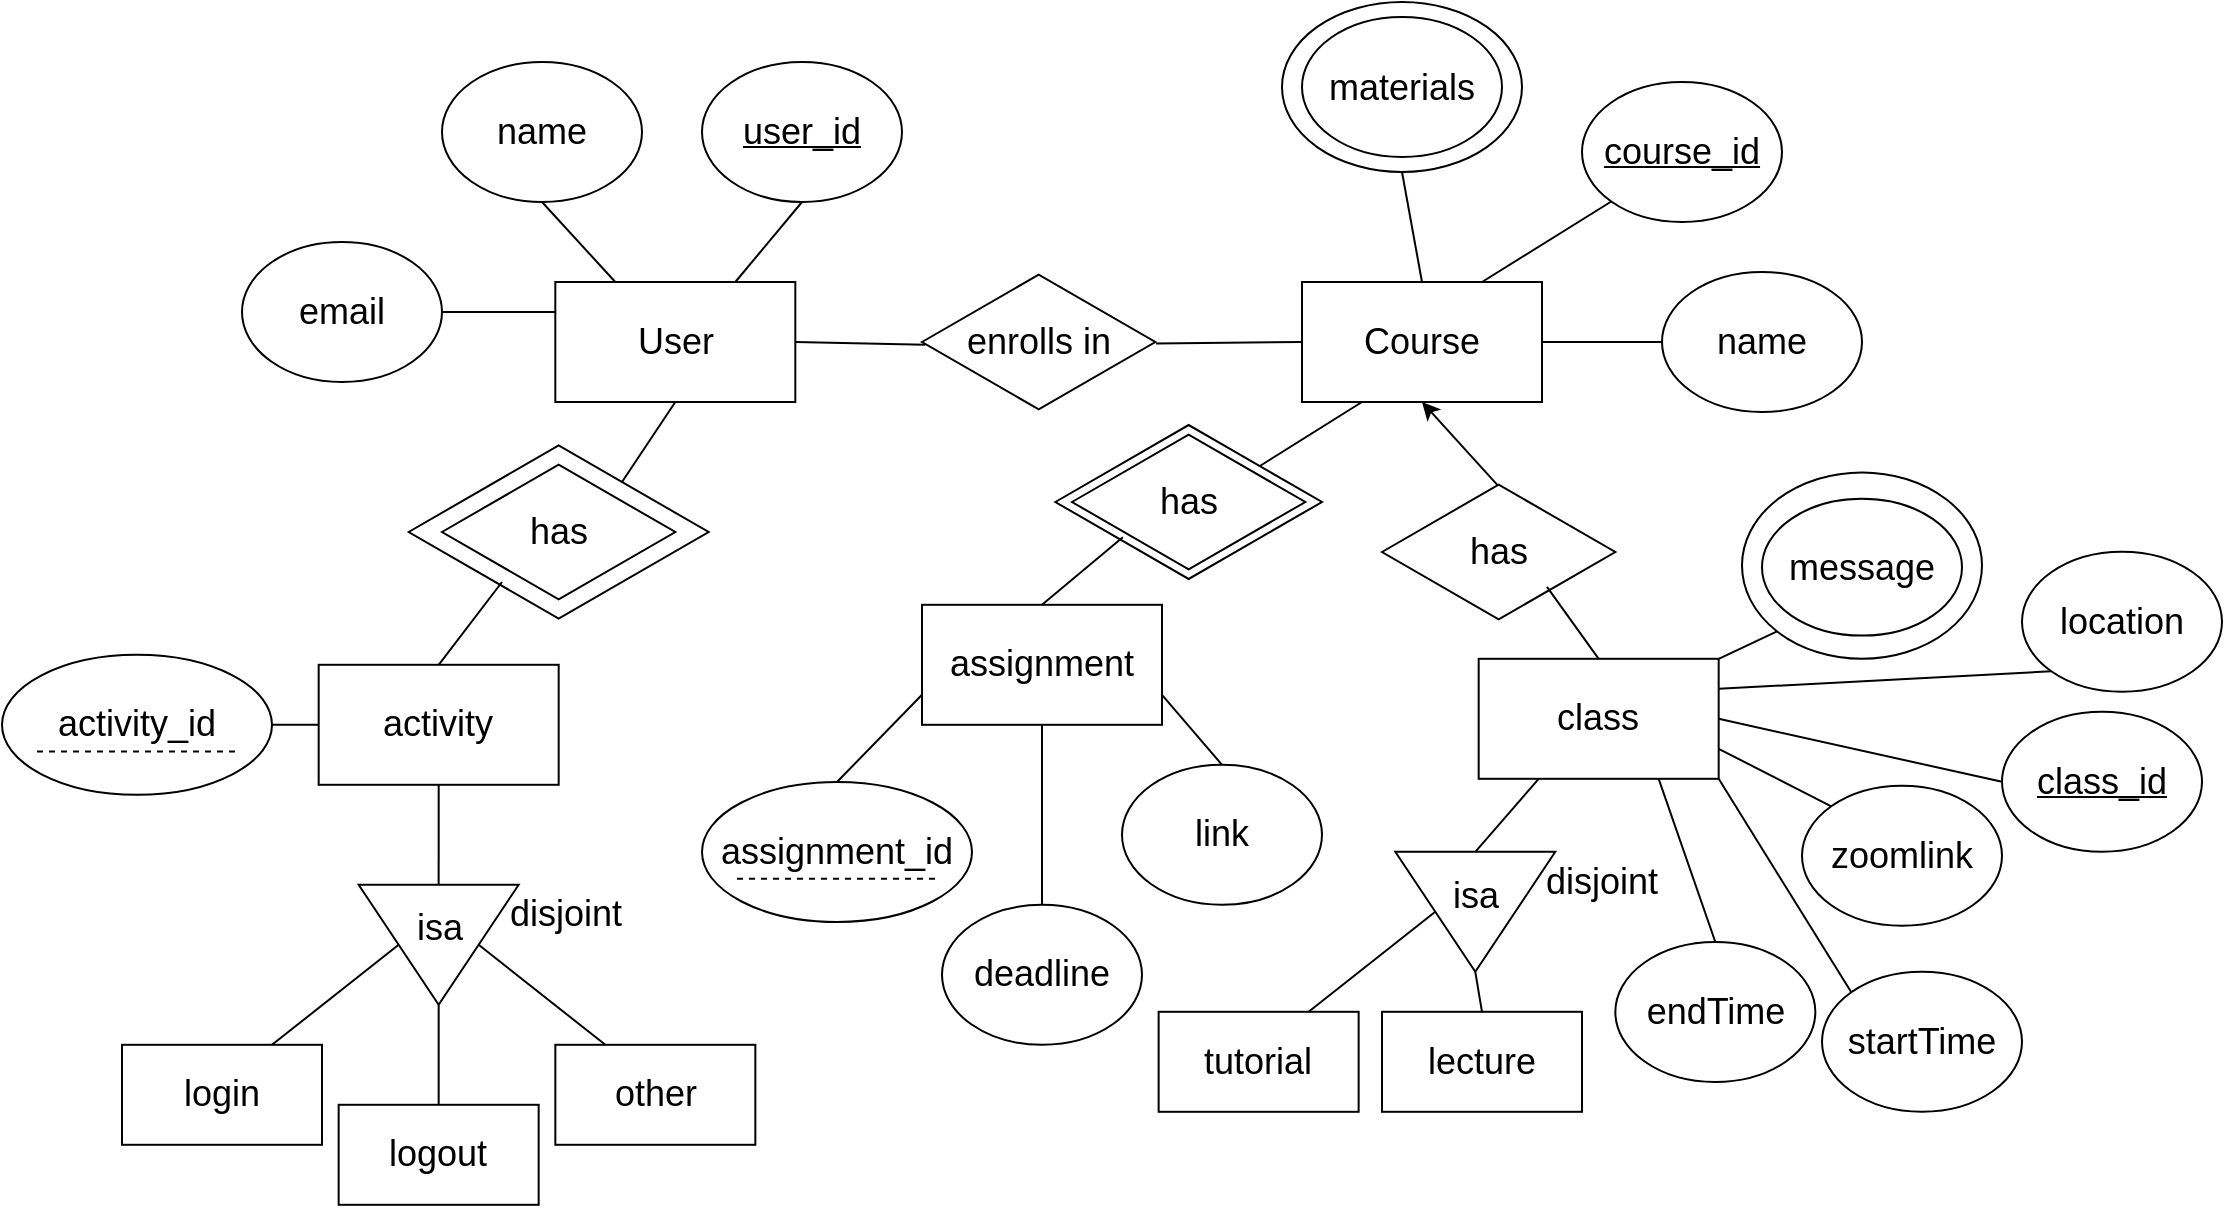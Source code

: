 <mxfile version="22.0.8" type="device">
  <diagram id="R2lEEEUBdFMjLlhIrx00" name="Page-1">
    <mxGraphModel dx="2205" dy="785" grid="1" gridSize="10" guides="1" tooltips="1" connect="1" arrows="1" fold="1" page="1" pageScale="1" pageWidth="850" pageHeight="1100" math="0" shadow="0" extFonts="Permanent Marker^https://fonts.googleapis.com/css?family=Permanent+Marker">
      <root>
        <mxCell id="0" />
        <mxCell id="1" parent="0" />
        <mxCell id="2npRG_92FzPS6ZcTc9LZ-109" value="&lt;font style=&quot;font-size: 18px;&quot;&gt;has&lt;/font&gt;" style="html=1;whiteSpace=wrap;aspect=fixed;shape=isoRectangle;" vertex="1" parent="1">
          <mxGeometry x="43.33" y="230" width="150" height="90" as="geometry" />
        </mxCell>
        <mxCell id="2npRG_92FzPS6ZcTc9LZ-105" value="&lt;font style=&quot;font-size: 18px;&quot;&gt;message&lt;/font&gt;" style="ellipse;whiteSpace=wrap;html=1;" vertex="1" parent="1">
          <mxGeometry x="710" y="245.2" width="120" height="93.2" as="geometry" />
        </mxCell>
        <mxCell id="2npRG_92FzPS6ZcTc9LZ-98" value="&lt;font style=&quot;font-size: 18px;&quot;&gt;has&lt;/font&gt;" style="html=1;whiteSpace=wrap;aspect=fixed;shape=isoRectangle;" vertex="1" parent="1">
          <mxGeometry x="366.66" y="220" width="133.34" height="80" as="geometry" />
        </mxCell>
        <mxCell id="2npRG_92FzPS6ZcTc9LZ-57" value="" style="ellipse;whiteSpace=wrap;html=1;" vertex="1" parent="1">
          <mxGeometry x="480" y="10" width="120" height="85" as="geometry" />
        </mxCell>
        <mxCell id="2npRG_92FzPS6ZcTc9LZ-30" value="&lt;font style=&quot;font-size: 18px;&quot;&gt;has&lt;/font&gt;" style="html=1;whiteSpace=wrap;aspect=fixed;shape=isoRectangle;" vertex="1" parent="1">
          <mxGeometry x="60.0" y="240" width="116.67" height="70" as="geometry" />
        </mxCell>
        <mxCell id="2npRG_92FzPS6ZcTc9LZ-35" value="&lt;font style=&quot;font-size: 18px;&quot;&gt;&lt;u&gt;user_id&lt;/u&gt;&lt;/font&gt;" style="ellipse;whiteSpace=wrap;html=1;" vertex="1" parent="1">
          <mxGeometry x="190" y="40" width="100" height="70" as="geometry" />
        </mxCell>
        <mxCell id="2npRG_92FzPS6ZcTc9LZ-36" value="&lt;font style=&quot;font-size: 18px;&quot;&gt;User&lt;/font&gt;" style="rounded=0;whiteSpace=wrap;html=1;" vertex="1" parent="1">
          <mxGeometry x="116.66" y="150" width="120" height="60" as="geometry" />
        </mxCell>
        <mxCell id="2npRG_92FzPS6ZcTc9LZ-38" value="" style="endArrow=none;html=1;rounded=0;exitX=0.75;exitY=0;exitDx=0;exitDy=0;entryX=0.5;entryY=1;entryDx=0;entryDy=0;" edge="1" parent="1" source="2npRG_92FzPS6ZcTc9LZ-36" target="2npRG_92FzPS6ZcTc9LZ-35">
          <mxGeometry width="50" height="50" relative="1" as="geometry">
            <mxPoint x="240" y="200" as="sourcePoint" />
            <mxPoint x="290" y="150" as="targetPoint" />
          </mxGeometry>
        </mxCell>
        <mxCell id="2npRG_92FzPS6ZcTc9LZ-39" value="&lt;font style=&quot;font-size: 18px;&quot;&gt;name&lt;/font&gt;" style="ellipse;whiteSpace=wrap;html=1;" vertex="1" parent="1">
          <mxGeometry x="60" y="40" width="100" height="70" as="geometry" />
        </mxCell>
        <mxCell id="2npRG_92FzPS6ZcTc9LZ-41" value="" style="endArrow=none;html=1;rounded=0;entryX=0.5;entryY=1;entryDx=0;entryDy=0;exitX=0.25;exitY=0;exitDx=0;exitDy=0;" edge="1" parent="1" source="2npRG_92FzPS6ZcTc9LZ-36" target="2npRG_92FzPS6ZcTc9LZ-39">
          <mxGeometry width="50" height="50" relative="1" as="geometry">
            <mxPoint x="170" y="110" as="sourcePoint" />
            <mxPoint x="200" y="100" as="targetPoint" />
          </mxGeometry>
        </mxCell>
        <mxCell id="2npRG_92FzPS6ZcTc9LZ-42" value="" style="endArrow=none;html=1;rounded=0;entryX=0;entryY=0.25;entryDx=0;entryDy=0;exitX=1;exitY=0.5;exitDx=0;exitDy=0;" edge="1" parent="1" source="2npRG_92FzPS6ZcTc9LZ-45" target="2npRG_92FzPS6ZcTc9LZ-36">
          <mxGeometry width="50" height="50" relative="1" as="geometry">
            <mxPoint x="50" y="280" as="sourcePoint" />
            <mxPoint x="100" y="230" as="targetPoint" />
          </mxGeometry>
        </mxCell>
        <mxCell id="2npRG_92FzPS6ZcTc9LZ-45" value="&lt;font style=&quot;font-size: 18px;&quot;&gt;email&lt;br&gt;&lt;/font&gt;" style="ellipse;whiteSpace=wrap;html=1;" vertex="1" parent="1">
          <mxGeometry x="-40" y="130" width="100" height="70" as="geometry" />
        </mxCell>
        <mxCell id="2npRG_92FzPS6ZcTc9LZ-46" value="&lt;font style=&quot;font-size: 18px;&quot;&gt;enrolls in&lt;/font&gt;" style="html=1;whiteSpace=wrap;aspect=fixed;shape=isoRectangle;" vertex="1" parent="1">
          <mxGeometry x="300" y="145" width="116.67" height="70" as="geometry" />
        </mxCell>
        <mxCell id="2npRG_92FzPS6ZcTc9LZ-47" value="" style="endArrow=none;html=1;rounded=0;exitX=1;exitY=0.5;exitDx=0;exitDy=0;entryX=0.014;entryY=0.519;entryDx=0;entryDy=0;entryPerimeter=0;" edge="1" parent="1" source="2npRG_92FzPS6ZcTc9LZ-36" target="2npRG_92FzPS6ZcTc9LZ-46">
          <mxGeometry width="50" height="50" relative="1" as="geometry">
            <mxPoint x="320" y="320" as="sourcePoint" />
            <mxPoint x="370" y="270" as="targetPoint" />
          </mxGeometry>
        </mxCell>
        <mxCell id="2npRG_92FzPS6ZcTc9LZ-49" value="&lt;font style=&quot;font-size: 18px;&quot;&gt;Course&lt;br&gt;&lt;/font&gt;" style="rounded=0;whiteSpace=wrap;html=1;" vertex="1" parent="1">
          <mxGeometry x="490" y="150" width="120" height="60" as="geometry" />
        </mxCell>
        <mxCell id="2npRG_92FzPS6ZcTc9LZ-50" value="&lt;font style=&quot;font-size: 18px;&quot;&gt;&lt;u&gt;course_id&lt;/u&gt;&lt;/font&gt;" style="ellipse;whiteSpace=wrap;html=1;" vertex="1" parent="1">
          <mxGeometry x="630" y="50" width="100" height="70" as="geometry" />
        </mxCell>
        <mxCell id="2npRG_92FzPS6ZcTc9LZ-51" value="" style="endArrow=none;html=1;rounded=0;exitX=0.75;exitY=0;exitDx=0;exitDy=0;entryX=0;entryY=1;entryDx=0;entryDy=0;" edge="1" parent="1" target="2npRG_92FzPS6ZcTc9LZ-50" source="2npRG_92FzPS6ZcTc9LZ-49">
          <mxGeometry width="50" height="50" relative="1" as="geometry">
            <mxPoint x="667" y="150" as="sourcePoint" />
            <mxPoint x="750" y="150" as="targetPoint" />
          </mxGeometry>
        </mxCell>
        <mxCell id="2npRG_92FzPS6ZcTc9LZ-52" value="&lt;font style=&quot;font-size: 18px;&quot;&gt;materials&lt;/font&gt;" style="ellipse;whiteSpace=wrap;html=1;" vertex="1" parent="1">
          <mxGeometry x="490" y="17.5" width="100" height="70" as="geometry" />
        </mxCell>
        <mxCell id="2npRG_92FzPS6ZcTc9LZ-53" value="" style="endArrow=none;html=1;rounded=0;exitX=0.5;exitY=0;exitDx=0;exitDy=0;entryX=0.5;entryY=1;entryDx=0;entryDy=0;" edge="1" parent="1" source="2npRG_92FzPS6ZcTc9LZ-49" target="2npRG_92FzPS6ZcTc9LZ-57">
          <mxGeometry width="50" height="50" relative="1" as="geometry">
            <mxPoint x="480" y="330" as="sourcePoint" />
            <mxPoint x="560" y="110" as="targetPoint" />
          </mxGeometry>
        </mxCell>
        <mxCell id="2npRG_92FzPS6ZcTc9LZ-55" value="&lt;font style=&quot;font-size: 18px;&quot;&gt;name&lt;/font&gt;" style="ellipse;whiteSpace=wrap;html=1;" vertex="1" parent="1">
          <mxGeometry x="670" y="145" width="100" height="70" as="geometry" />
        </mxCell>
        <mxCell id="2npRG_92FzPS6ZcTc9LZ-56" value="" style="endArrow=none;html=1;rounded=0;exitX=1;exitY=0.5;exitDx=0;exitDy=0;entryX=0;entryY=0.5;entryDx=0;entryDy=0;" edge="1" parent="1" source="2npRG_92FzPS6ZcTc9LZ-49" target="2npRG_92FzPS6ZcTc9LZ-55">
          <mxGeometry width="50" height="50" relative="1" as="geometry">
            <mxPoint x="640" y="320" as="sourcePoint" />
            <mxPoint x="690" y="270" as="targetPoint" />
          </mxGeometry>
        </mxCell>
        <mxCell id="2npRG_92FzPS6ZcTc9LZ-58" value="" style="endArrow=none;html=1;rounded=0;exitX=1.003;exitY=0.51;exitDx=0;exitDy=0;exitPerimeter=0;entryX=0;entryY=0.5;entryDx=0;entryDy=0;" edge="1" parent="1" source="2npRG_92FzPS6ZcTc9LZ-46" target="2npRG_92FzPS6ZcTc9LZ-49">
          <mxGeometry width="50" height="50" relative="1" as="geometry">
            <mxPoint x="360" y="310" as="sourcePoint" />
            <mxPoint x="410" y="260" as="targetPoint" />
          </mxGeometry>
        </mxCell>
        <mxCell id="2npRG_92FzPS6ZcTc9LZ-59" value="" style="endArrow=none;html=1;rounded=0;entryX=0.5;entryY=1;entryDx=0;entryDy=0;" edge="1" parent="1" target="2npRG_92FzPS6ZcTc9LZ-36">
          <mxGeometry width="50" height="50" relative="1" as="geometry">
            <mxPoint x="150" y="250" as="sourcePoint" />
            <mxPoint x="350" y="260" as="targetPoint" />
          </mxGeometry>
        </mxCell>
        <mxCell id="2npRG_92FzPS6ZcTc9LZ-60" value="&lt;font style=&quot;font-size: 18px;&quot;&gt;activity&lt;/font&gt;" style="rounded=0;whiteSpace=wrap;html=1;" vertex="1" parent="1">
          <mxGeometry x="-1.66" y="341.4" width="120" height="60" as="geometry" />
        </mxCell>
        <mxCell id="2npRG_92FzPS6ZcTc9LZ-61" value="" style="endArrow=none;html=1;rounded=0;exitX=0.5;exitY=0;exitDx=0;exitDy=0;" edge="1" parent="1" source="2npRG_92FzPS6ZcTc9LZ-60">
          <mxGeometry width="50" height="50" relative="1" as="geometry">
            <mxPoint x="201.68" y="321.4" as="sourcePoint" />
            <mxPoint x="90" y="300" as="targetPoint" />
          </mxGeometry>
        </mxCell>
        <mxCell id="2npRG_92FzPS6ZcTc9LZ-62" value="" style="triangle;whiteSpace=wrap;html=1;rotation=90;" vertex="1" parent="1">
          <mxGeometry x="28.33" y="441.4" width="60" height="80" as="geometry" />
        </mxCell>
        <mxCell id="2npRG_92FzPS6ZcTc9LZ-63" value="&lt;font style=&quot;font-size: 18px;&quot;&gt;isa&lt;/font&gt;" style="text;html=1;strokeColor=none;fillColor=none;align=center;verticalAlign=middle;whiteSpace=wrap;rounded=0;" vertex="1" parent="1">
          <mxGeometry x="28.68" y="458.4" width="60" height="30" as="geometry" />
        </mxCell>
        <mxCell id="2npRG_92FzPS6ZcTc9LZ-64" value="" style="endArrow=none;html=1;rounded=0;exitX=0;exitY=0.5;exitDx=0;exitDy=0;entryX=0.5;entryY=1;entryDx=0;entryDy=0;" edge="1" parent="1" source="2npRG_92FzPS6ZcTc9LZ-62" target="2npRG_92FzPS6ZcTc9LZ-60">
          <mxGeometry width="50" height="50" relative="1" as="geometry">
            <mxPoint x="-128.32" y="511.4" as="sourcePoint" />
            <mxPoint x="-78.32" y="461.4" as="targetPoint" />
          </mxGeometry>
        </mxCell>
        <mxCell id="2npRG_92FzPS6ZcTc9LZ-65" value="&lt;font style=&quot;font-size: 18px;&quot;&gt;login&lt;/font&gt;" style="rounded=0;whiteSpace=wrap;html=1;" vertex="1" parent="1">
          <mxGeometry x="-100" y="531.4" width="100" height="50" as="geometry" />
        </mxCell>
        <mxCell id="2npRG_92FzPS6ZcTc9LZ-66" value="&lt;font style=&quot;font-size: 18px;&quot;&gt;logout&lt;/font&gt;" style="rounded=0;whiteSpace=wrap;html=1;" vertex="1" parent="1">
          <mxGeometry x="8.33" y="561.4" width="100" height="50" as="geometry" />
        </mxCell>
        <mxCell id="2npRG_92FzPS6ZcTc9LZ-67" value="&lt;span style=&quot;font-size: 18px;&quot;&gt;other&lt;/span&gt;" style="rounded=0;whiteSpace=wrap;html=1;" vertex="1" parent="1">
          <mxGeometry x="116.67" y="531.4" width="100" height="50" as="geometry" />
        </mxCell>
        <mxCell id="2npRG_92FzPS6ZcTc9LZ-68" value="&lt;font style=&quot;font-size: 18px;&quot;&gt;disjoint&lt;/font&gt;" style="text;html=1;strokeColor=none;fillColor=none;align=center;verticalAlign=middle;whiteSpace=wrap;rounded=0;" vertex="1" parent="1">
          <mxGeometry x="91.68" y="451.4" width="60" height="30" as="geometry" />
        </mxCell>
        <mxCell id="2npRG_92FzPS6ZcTc9LZ-69" value="" style="endArrow=none;html=1;rounded=0;entryX=0.5;entryY=1;entryDx=0;entryDy=0;exitX=0.75;exitY=0;exitDx=0;exitDy=0;" edge="1" parent="1" source="2npRG_92FzPS6ZcTc9LZ-65" target="2npRG_92FzPS6ZcTc9LZ-62">
          <mxGeometry width="50" height="50" relative="1" as="geometry">
            <mxPoint x="-38.32" y="511.4" as="sourcePoint" />
            <mxPoint x="11.68" y="461.4" as="targetPoint" />
          </mxGeometry>
        </mxCell>
        <mxCell id="2npRG_92FzPS6ZcTc9LZ-70" value="" style="endArrow=none;html=1;rounded=0;entryX=1;entryY=0.5;entryDx=0;entryDy=0;exitX=0.5;exitY=0;exitDx=0;exitDy=0;" edge="1" parent="1" source="2npRG_92FzPS6ZcTc9LZ-66" target="2npRG_92FzPS6ZcTc9LZ-62">
          <mxGeometry width="50" height="50" relative="1" as="geometry">
            <mxPoint x="-148.32" y="501.4" as="sourcePoint" />
            <mxPoint x="-98.32" y="451.4" as="targetPoint" />
          </mxGeometry>
        </mxCell>
        <mxCell id="2npRG_92FzPS6ZcTc9LZ-71" value="" style="endArrow=none;html=1;rounded=0;entryX=0.5;entryY=0;entryDx=0;entryDy=0;exitX=0.25;exitY=0;exitDx=0;exitDy=0;" edge="1" parent="1" source="2npRG_92FzPS6ZcTc9LZ-67" target="2npRG_92FzPS6ZcTc9LZ-62">
          <mxGeometry width="50" height="50" relative="1" as="geometry">
            <mxPoint x="-78.32" y="481.4" as="sourcePoint" />
            <mxPoint x="-28.32" y="431.4" as="targetPoint" />
          </mxGeometry>
        </mxCell>
        <mxCell id="2npRG_92FzPS6ZcTc9LZ-72" value="&lt;font style=&quot;font-size: 18px;&quot;&gt;has&lt;/font&gt;" style="html=1;whiteSpace=wrap;aspect=fixed;shape=isoRectangle;" vertex="1" parent="1">
          <mxGeometry x="530" y="250" width="116.67" height="70" as="geometry" />
        </mxCell>
        <mxCell id="2npRG_92FzPS6ZcTc9LZ-73" value="" style="endArrow=classic;html=1;rounded=0;exitX=0.496;exitY=0.024;exitDx=0;exitDy=0;exitPerimeter=0;entryX=0.5;entryY=1;entryDx=0;entryDy=0;" edge="1" parent="1" source="2npRG_92FzPS6ZcTc9LZ-72" target="2npRG_92FzPS6ZcTc9LZ-49">
          <mxGeometry width="50" height="50" relative="1" as="geometry">
            <mxPoint x="380" y="330" as="sourcePoint" />
            <mxPoint x="430" y="280" as="targetPoint" />
          </mxGeometry>
        </mxCell>
        <mxCell id="2npRG_92FzPS6ZcTc9LZ-74" value="&lt;font style=&quot;font-size: 18px;&quot;&gt;class&lt;/font&gt;" style="rounded=0;whiteSpace=wrap;html=1;" vertex="1" parent="1">
          <mxGeometry x="578.34" y="338.4" width="120" height="60" as="geometry" />
        </mxCell>
        <mxCell id="2npRG_92FzPS6ZcTc9LZ-75" value="" style="triangle;whiteSpace=wrap;html=1;rotation=90;" vertex="1" parent="1">
          <mxGeometry x="546.65" y="424.9" width="60" height="80" as="geometry" />
        </mxCell>
        <mxCell id="2npRG_92FzPS6ZcTc9LZ-76" value="&lt;font style=&quot;font-size: 18px;&quot;&gt;isa&lt;/font&gt;" style="text;html=1;strokeColor=none;fillColor=none;align=center;verticalAlign=middle;whiteSpace=wrap;rounded=0;" vertex="1" parent="1">
          <mxGeometry x="547" y="441.9" width="60" height="30" as="geometry" />
        </mxCell>
        <mxCell id="2npRG_92FzPS6ZcTc9LZ-77" value="" style="endArrow=none;html=1;rounded=0;exitX=0;exitY=0.5;exitDx=0;exitDy=0;entryX=0.25;entryY=1;entryDx=0;entryDy=0;" edge="1" parent="1" source="2npRG_92FzPS6ZcTc9LZ-75" target="2npRG_92FzPS6ZcTc9LZ-74">
          <mxGeometry width="50" height="50" relative="1" as="geometry">
            <mxPoint x="451.68" y="508.4" as="sourcePoint" />
            <mxPoint x="638" y="398" as="targetPoint" />
          </mxGeometry>
        </mxCell>
        <mxCell id="2npRG_92FzPS6ZcTc9LZ-78" value="&lt;font style=&quot;font-size: 18px;&quot;&gt;tutorial&lt;/font&gt;" style="rounded=0;whiteSpace=wrap;html=1;" vertex="1" parent="1">
          <mxGeometry x="418.32" y="514.9" width="100" height="50" as="geometry" />
        </mxCell>
        <mxCell id="2npRG_92FzPS6ZcTc9LZ-79" value="&lt;font style=&quot;font-size: 18px;&quot;&gt;lecture&lt;/font&gt;" style="rounded=0;whiteSpace=wrap;html=1;" vertex="1" parent="1">
          <mxGeometry x="530" y="514.9" width="100" height="50" as="geometry" />
        </mxCell>
        <mxCell id="2npRG_92FzPS6ZcTc9LZ-81" value="&lt;font style=&quot;font-size: 18px;&quot;&gt;disjoint&lt;/font&gt;" style="text;html=1;strokeColor=none;fillColor=none;align=center;verticalAlign=middle;whiteSpace=wrap;rounded=0;" vertex="1" parent="1">
          <mxGeometry x="610" y="434.9" width="60" height="30" as="geometry" />
        </mxCell>
        <mxCell id="2npRG_92FzPS6ZcTc9LZ-82" value="" style="endArrow=none;html=1;rounded=0;entryX=0.5;entryY=1;entryDx=0;entryDy=0;exitX=0.75;exitY=0;exitDx=0;exitDy=0;" edge="1" parent="1" source="2npRG_92FzPS6ZcTc9LZ-78" target="2npRG_92FzPS6ZcTc9LZ-75">
          <mxGeometry width="50" height="50" relative="1" as="geometry">
            <mxPoint x="480.0" y="494.9" as="sourcePoint" />
            <mxPoint x="530" y="444.9" as="targetPoint" />
          </mxGeometry>
        </mxCell>
        <mxCell id="2npRG_92FzPS6ZcTc9LZ-83" value="" style="endArrow=none;html=1;rounded=0;entryX=1;entryY=0.5;entryDx=0;entryDy=0;exitX=0.5;exitY=0;exitDx=0;exitDy=0;" edge="1" parent="1" source="2npRG_92FzPS6ZcTc9LZ-79" target="2npRG_92FzPS6ZcTc9LZ-75">
          <mxGeometry width="50" height="50" relative="1" as="geometry">
            <mxPoint x="370.0" y="484.9" as="sourcePoint" />
            <mxPoint x="420.0" y="434.9" as="targetPoint" />
          </mxGeometry>
        </mxCell>
        <mxCell id="2npRG_92FzPS6ZcTc9LZ-85" value="&lt;span style=&quot;font-size: 18px;&quot;&gt;assignment&lt;br&gt;&lt;/span&gt;" style="rounded=0;whiteSpace=wrap;html=1;" vertex="1" parent="1">
          <mxGeometry x="300" y="311.4" width="120" height="60" as="geometry" />
        </mxCell>
        <mxCell id="2npRG_92FzPS6ZcTc9LZ-86" value="&lt;font style=&quot;font-size: 18px;&quot;&gt;assignment_id&lt;/font&gt;" style="ellipse;whiteSpace=wrap;html=1;" vertex="1" parent="1">
          <mxGeometry x="190" y="400" width="135" height="70" as="geometry" />
        </mxCell>
        <mxCell id="2npRG_92FzPS6ZcTc9LZ-88" value="&lt;font style=&quot;font-size: 18px;&quot;&gt;deadline&lt;br&gt;&lt;/font&gt;" style="ellipse;whiteSpace=wrap;html=1;" vertex="1" parent="1">
          <mxGeometry x="310" y="461.4" width="100" height="70" as="geometry" />
        </mxCell>
        <mxCell id="2npRG_92FzPS6ZcTc9LZ-89" value="&lt;font style=&quot;font-size: 18px;&quot;&gt;link&lt;br&gt;&lt;/font&gt;" style="ellipse;whiteSpace=wrap;html=1;" vertex="1" parent="1">
          <mxGeometry x="400" y="391.4" width="100" height="70" as="geometry" />
        </mxCell>
        <mxCell id="2npRG_92FzPS6ZcTc9LZ-91" value="" style="endArrow=none;html=1;rounded=0;entryX=0.707;entryY=0.749;entryDx=0;entryDy=0;entryPerimeter=0;exitX=0.5;exitY=0;exitDx=0;exitDy=0;" edge="1" parent="1" source="2npRG_92FzPS6ZcTc9LZ-74" target="2npRG_92FzPS6ZcTc9LZ-72">
          <mxGeometry width="50" height="50" relative="1" as="geometry">
            <mxPoint x="710" y="340" as="sourcePoint" />
            <mxPoint x="760" y="290" as="targetPoint" />
          </mxGeometry>
        </mxCell>
        <mxCell id="2npRG_92FzPS6ZcTc9LZ-92" value="" style="endArrow=none;html=1;rounded=0;entryX=0.5;entryY=0;entryDx=0;entryDy=0;" edge="1" parent="1" source="2npRG_92FzPS6ZcTc9LZ-85" target="2npRG_92FzPS6ZcTc9LZ-88">
          <mxGeometry width="50" height="50" relative="1" as="geometry">
            <mxPoint x="360" y="421.4" as="sourcePoint" />
            <mxPoint x="360" y="442.111" as="targetPoint" />
          </mxGeometry>
        </mxCell>
        <mxCell id="2npRG_92FzPS6ZcTc9LZ-93" value="" style="endArrow=none;html=1;rounded=0;exitX=0.5;exitY=0;exitDx=0;exitDy=0;entryX=0;entryY=0.75;entryDx=0;entryDy=0;" edge="1" parent="1" source="2npRG_92FzPS6ZcTc9LZ-86" target="2npRG_92FzPS6ZcTc9LZ-85">
          <mxGeometry width="50" height="50" relative="1" as="geometry">
            <mxPoint x="250" y="400" as="sourcePoint" />
            <mxPoint x="300" y="350" as="targetPoint" />
          </mxGeometry>
        </mxCell>
        <mxCell id="2npRG_92FzPS6ZcTc9LZ-94" value="" style="endArrow=none;html=1;rounded=0;entryX=1;entryY=0.75;entryDx=0;entryDy=0;exitX=0.5;exitY=0;exitDx=0;exitDy=0;" edge="1" parent="1" source="2npRG_92FzPS6ZcTc9LZ-89" target="2npRG_92FzPS6ZcTc9LZ-85">
          <mxGeometry width="50" height="50" relative="1" as="geometry">
            <mxPoint x="440" y="380" as="sourcePoint" />
            <mxPoint x="490" y="330" as="targetPoint" />
          </mxGeometry>
        </mxCell>
        <mxCell id="2npRG_92FzPS6ZcTc9LZ-96" value="&lt;font style=&quot;font-size: 18px;&quot;&gt;has&lt;/font&gt;" style="html=1;whiteSpace=wrap;aspect=fixed;shape=isoRectangle;" vertex="1" parent="1">
          <mxGeometry x="374.99" y="225" width="116.67" height="70" as="geometry" />
        </mxCell>
        <mxCell id="2npRG_92FzPS6ZcTc9LZ-97" value="" style="endArrow=none;dashed=1;html=1;rounded=0;" edge="1" parent="1">
          <mxGeometry width="50" height="50" relative="1" as="geometry">
            <mxPoint x="207.5" y="448.4" as="sourcePoint" />
            <mxPoint x="307.5" y="448.4" as="targetPoint" />
          </mxGeometry>
        </mxCell>
        <mxCell id="2npRG_92FzPS6ZcTc9LZ-99" value="" style="endArrow=none;html=1;rounded=0;exitX=0.25;exitY=1;exitDx=0;exitDy=0;entryX=0.807;entryY=0.241;entryDx=0;entryDy=0;entryPerimeter=0;" edge="1" parent="1" source="2npRG_92FzPS6ZcTc9LZ-49" target="2npRG_92FzPS6ZcTc9LZ-96">
          <mxGeometry width="50" height="50" relative="1" as="geometry">
            <mxPoint x="500" y="220" as="sourcePoint" />
            <mxPoint x="530" y="300" as="targetPoint" />
          </mxGeometry>
        </mxCell>
        <mxCell id="2npRG_92FzPS6ZcTc9LZ-100" value="" style="endArrow=none;html=1;rounded=0;exitX=0.5;exitY=0;exitDx=0;exitDy=0;entryX=0.218;entryY=0.752;entryDx=0;entryDy=0;entryPerimeter=0;" edge="1" parent="1" source="2npRG_92FzPS6ZcTc9LZ-85" target="2npRG_92FzPS6ZcTc9LZ-96">
          <mxGeometry width="50" height="50" relative="1" as="geometry">
            <mxPoint x="290" y="280" as="sourcePoint" />
            <mxPoint x="340" y="230" as="targetPoint" />
          </mxGeometry>
        </mxCell>
        <mxCell id="2npRG_92FzPS6ZcTc9LZ-101" value="&lt;font style=&quot;font-size: 18px;&quot;&gt;startTime&lt;/font&gt;" style="ellipse;whiteSpace=wrap;html=1;" vertex="1" parent="1">
          <mxGeometry x="750" y="494.9" width="100" height="70" as="geometry" />
        </mxCell>
        <mxCell id="2npRG_92FzPS6ZcTc9LZ-102" value="&lt;font style=&quot;font-size: 18px;&quot;&gt;endTime&lt;/font&gt;" style="ellipse;whiteSpace=wrap;html=1;" vertex="1" parent="1">
          <mxGeometry x="646.67" y="480" width="100" height="70" as="geometry" />
        </mxCell>
        <mxCell id="2npRG_92FzPS6ZcTc9LZ-103" value="&lt;span style=&quot;font-size: 18px;&quot;&gt;&lt;u&gt;class_id&lt;/u&gt;&lt;/span&gt;" style="ellipse;whiteSpace=wrap;html=1;" vertex="1" parent="1">
          <mxGeometry x="840" y="364.9" width="100" height="70" as="geometry" />
        </mxCell>
        <mxCell id="2npRG_92FzPS6ZcTc9LZ-104" value="&lt;font style=&quot;font-size: 18px;&quot;&gt;message&lt;/font&gt;" style="ellipse;whiteSpace=wrap;html=1;" vertex="1" parent="1">
          <mxGeometry x="720" y="258.4" width="100" height="68.4" as="geometry" />
        </mxCell>
        <mxCell id="2npRG_92FzPS6ZcTc9LZ-106" value="&lt;font style=&quot;font-size: 18px;&quot;&gt;zoomlink&lt;/font&gt;" style="ellipse;whiteSpace=wrap;html=1;" vertex="1" parent="1">
          <mxGeometry x="740" y="401.9" width="100" height="70" as="geometry" />
        </mxCell>
        <mxCell id="2npRG_92FzPS6ZcTc9LZ-107" value="&lt;font style=&quot;font-size: 18px;&quot;&gt;activity_id&lt;/font&gt;" style="ellipse;whiteSpace=wrap;html=1;" vertex="1" parent="1">
          <mxGeometry x="-160" y="336.4" width="135" height="70" as="geometry" />
        </mxCell>
        <mxCell id="2npRG_92FzPS6ZcTc9LZ-108" value="" style="endArrow=none;dashed=1;html=1;rounded=0;" edge="1" parent="1">
          <mxGeometry width="50" height="50" relative="1" as="geometry">
            <mxPoint x="-142.5" y="384.8" as="sourcePoint" />
            <mxPoint x="-42.5" y="384.8" as="targetPoint" />
          </mxGeometry>
        </mxCell>
        <mxCell id="2npRG_92FzPS6ZcTc9LZ-110" value="&lt;span style=&quot;font-size: 18px;&quot;&gt;location&lt;/span&gt;" style="ellipse;whiteSpace=wrap;html=1;" vertex="1" parent="1">
          <mxGeometry x="850" y="284.9" width="100" height="70" as="geometry" />
        </mxCell>
        <mxCell id="2npRG_92FzPS6ZcTc9LZ-111" value="" style="endArrow=none;html=1;rounded=0;entryX=0;entryY=1;entryDx=0;entryDy=0;exitX=1;exitY=0;exitDx=0;exitDy=0;" edge="1" parent="1" source="2npRG_92FzPS6ZcTc9LZ-74" target="2npRG_92FzPS6ZcTc9LZ-105">
          <mxGeometry width="50" height="50" relative="1" as="geometry">
            <mxPoint x="700" y="350" as="sourcePoint" />
            <mxPoint x="750" y="300" as="targetPoint" />
          </mxGeometry>
        </mxCell>
        <mxCell id="2npRG_92FzPS6ZcTc9LZ-112" value="" style="endArrow=none;html=1;rounded=0;exitX=1;exitY=0.25;exitDx=0;exitDy=0;entryX=0;entryY=1;entryDx=0;entryDy=0;" edge="1" parent="1" source="2npRG_92FzPS6ZcTc9LZ-74" target="2npRG_92FzPS6ZcTc9LZ-110">
          <mxGeometry width="50" height="50" relative="1" as="geometry">
            <mxPoint x="740" y="420" as="sourcePoint" />
            <mxPoint x="790" y="370" as="targetPoint" />
          </mxGeometry>
        </mxCell>
        <mxCell id="2npRG_92FzPS6ZcTc9LZ-113" value="" style="endArrow=none;html=1;rounded=0;exitX=1;exitY=0.5;exitDx=0;exitDy=0;entryX=0;entryY=0.5;entryDx=0;entryDy=0;" edge="1" parent="1" source="2npRG_92FzPS6ZcTc9LZ-74" target="2npRG_92FzPS6ZcTc9LZ-103">
          <mxGeometry width="50" height="50" relative="1" as="geometry">
            <mxPoint x="720" y="430" as="sourcePoint" />
            <mxPoint x="770" y="380" as="targetPoint" />
          </mxGeometry>
        </mxCell>
        <mxCell id="2npRG_92FzPS6ZcTc9LZ-114" value="" style="endArrow=none;html=1;rounded=0;exitX=1;exitY=0.75;exitDx=0;exitDy=0;entryX=0;entryY=0;entryDx=0;entryDy=0;" edge="1" parent="1" source="2npRG_92FzPS6ZcTc9LZ-74" target="2npRG_92FzPS6ZcTc9LZ-106">
          <mxGeometry width="50" height="50" relative="1" as="geometry">
            <mxPoint x="700" y="460" as="sourcePoint" />
            <mxPoint x="750" y="410" as="targetPoint" />
          </mxGeometry>
        </mxCell>
        <mxCell id="2npRG_92FzPS6ZcTc9LZ-115" value="" style="endArrow=none;html=1;rounded=0;exitX=1;exitY=1;exitDx=0;exitDy=0;entryX=0;entryY=0;entryDx=0;entryDy=0;" edge="1" parent="1" source="2npRG_92FzPS6ZcTc9LZ-74" target="2npRG_92FzPS6ZcTc9LZ-101">
          <mxGeometry width="50" height="50" relative="1" as="geometry">
            <mxPoint x="940" y="510" as="sourcePoint" />
            <mxPoint x="990" y="460" as="targetPoint" />
          </mxGeometry>
        </mxCell>
        <mxCell id="2npRG_92FzPS6ZcTc9LZ-116" value="" style="endArrow=none;html=1;rounded=0;exitX=0.75;exitY=1;exitDx=0;exitDy=0;entryX=0.5;entryY=0;entryDx=0;entryDy=0;" edge="1" parent="1" source="2npRG_92FzPS6ZcTc9LZ-74" target="2npRG_92FzPS6ZcTc9LZ-102">
          <mxGeometry width="50" height="50" relative="1" as="geometry">
            <mxPoint x="960" y="530" as="sourcePoint" />
            <mxPoint x="1010" y="480" as="targetPoint" />
          </mxGeometry>
        </mxCell>
        <mxCell id="2npRG_92FzPS6ZcTc9LZ-117" value="" style="endArrow=none;html=1;rounded=0;exitX=1;exitY=0.5;exitDx=0;exitDy=0;entryX=0;entryY=0.5;entryDx=0;entryDy=0;" edge="1" parent="1" source="2npRG_92FzPS6ZcTc9LZ-107" target="2npRG_92FzPS6ZcTc9LZ-60">
          <mxGeometry width="50" height="50" relative="1" as="geometry">
            <mxPoint x="-170" y="300" as="sourcePoint" />
            <mxPoint x="-120" y="250" as="targetPoint" />
          </mxGeometry>
        </mxCell>
      </root>
    </mxGraphModel>
  </diagram>
</mxfile>
